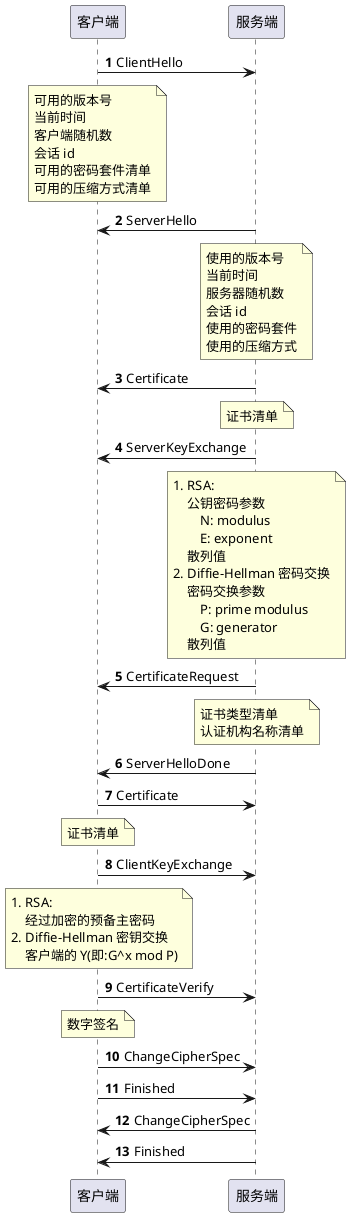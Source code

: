 @startuml

autonumber
participant 客户端 as c
participant 服务端 as s

c -> s: ClientHello
note over c
可用的版本号
当前时间
客户端随机数
会话 id
可用的密码套件清单
可用的压缩方式清单
end note

c <- s: ServerHello
note over s
使用的版本号
当前时间
服务器随机数
会话 id
使用的密码套件
使用的压缩方式
end note
c <- s: Certificate
note over s
证书清单
end note

c <- s: ServerKeyExchange
note over s
1. RSA:
    公钥密码参数
        N: modulus
        E: exponent
    散列值
2. Diffie-Hellman 密码交换
    密码交换参数
        P: prime modulus
        G: generator
    散列值
end note

c <- s: CertificateRequest
note over s
证书类型清单
认证机构名称清单
end note

c <- s: ServerHelloDone

c -> s: Certificate
note over c
证书清单
end note

c -> s: ClientKeyExchange
note over c
1. RSA:
    经过加密的预备主密码
2. Diffie-Hellman 密钥交换
    客户端的 Y(即:G^x mod P)
end note

c -> s: CertificateVerify
note over c
数字签名
end note

c -> s: ChangeCipherSpec

c -> s: Finished

c <- s: ChangeCipherSpec

c <- s: Finished

@enduml